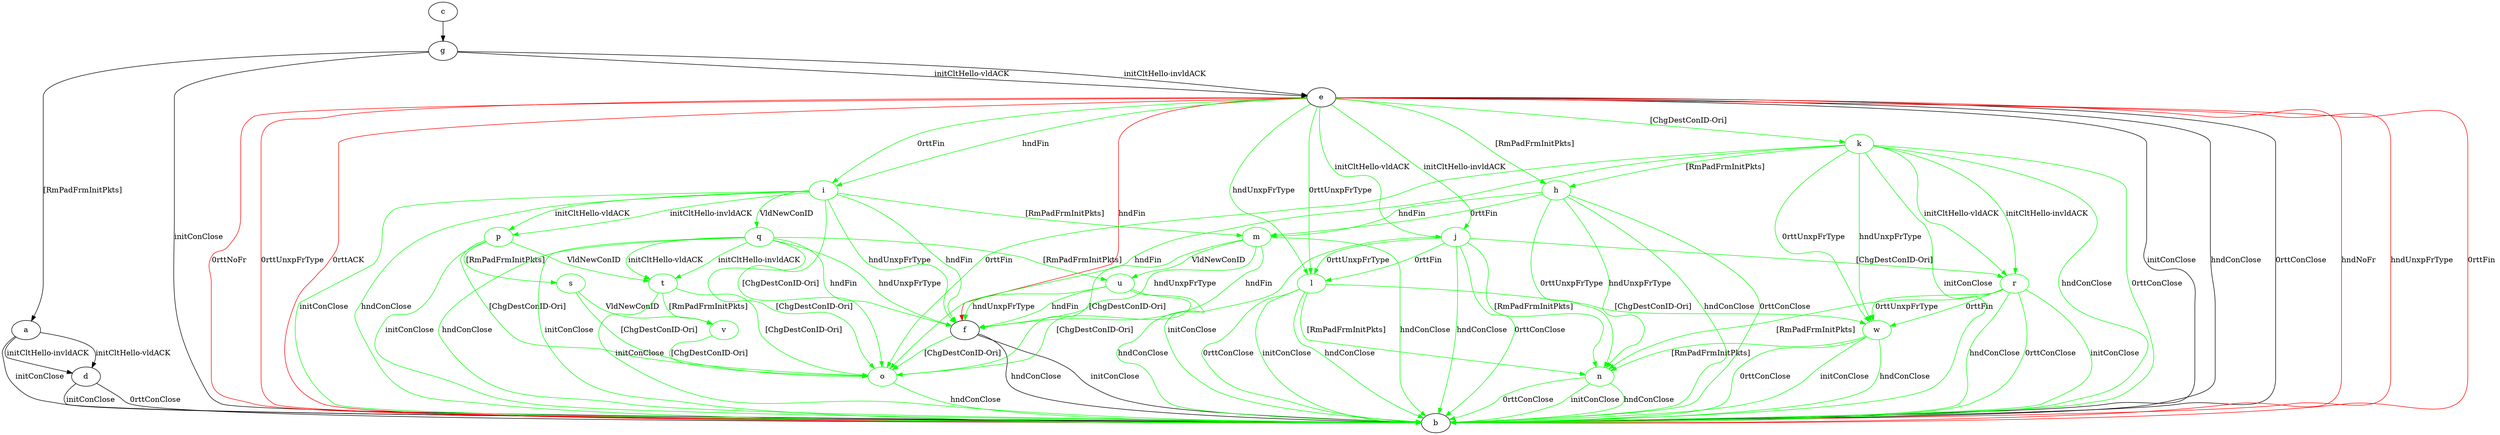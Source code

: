 digraph "" {
	a -> b	[key=0,
		label="initConClose "];
	a -> d	[key=0,
		label="initCltHello-vldACK "];
	a -> d	[key=1,
		label="initCltHello-invldACK "];
	c -> g	[key=0];
	d -> b	[key=0,
		label="initConClose "];
	d -> b	[key=1,
		label="0rttConClose "];
	e -> b	[key=0,
		label="initConClose "];
	e -> b	[key=1,
		label="hndConClose "];
	e -> b	[key=2,
		label="0rttConClose "];
	e -> b	[key=3,
		color=red,
		label="hndNoFr "];
	e -> b	[key=4,
		color=red,
		label="hndUnxpFrType "];
	e -> b	[key=5,
		color=red,
		label="0rttFin "];
	e -> b	[key=6,
		color=red,
		label="0rttNoFr "];
	e -> b	[key=7,
		color=red,
		label="0rttUnxpFrType "];
	e -> b	[key=8,
		color=red,
		label="0rttACK "];
	e -> f	[key=0,
		color=red,
		label="hndFin "];
	h	[color=green];
	e -> h	[key=0,
		color=green,
		label="[RmPadFrmInitPkts] "];
	i	[color=green];
	e -> i	[key=0,
		color=green,
		label="hndFin "];
	e -> i	[key=1,
		color=green,
		label="0rttFin "];
	j	[color=green];
	e -> j	[key=0,
		color=green,
		label="initCltHello-vldACK "];
	e -> j	[key=1,
		color=green,
		label="initCltHello-invldACK "];
	k	[color=green];
	e -> k	[key=0,
		color=green,
		label="[ChgDestConID-Ori] "];
	l	[color=green];
	e -> l	[key=0,
		color=green,
		label="hndUnxpFrType "];
	e -> l	[key=1,
		color=green,
		label="0rttUnxpFrType "];
	f -> b	[key=0,
		label="initConClose "];
	f -> b	[key=1,
		label="hndConClose "];
	o	[color=green];
	f -> o	[key=0,
		color=green,
		label="[ChgDestConID-Ori] "];
	g -> a	[key=0,
		label="[RmPadFrmInitPkts] "];
	g -> b	[key=0,
		label="initConClose "];
	g -> e	[key=0,
		label="initCltHello-vldACK "];
	g -> e	[key=1,
		label="initCltHello-invldACK "];
	h -> b	[key=0,
		color=green,
		label="hndConClose "];
	h -> b	[key=1,
		color=green,
		label="0rttConClose "];
	m	[color=green];
	h -> m	[key=0,
		color=green,
		label="hndFin "];
	h -> m	[key=1,
		color=green,
		label="0rttFin "];
	n	[color=green];
	h -> n	[key=0,
		color=green,
		label="hndUnxpFrType "];
	h -> n	[key=1,
		color=green,
		label="0rttUnxpFrType "];
	i -> b	[key=0,
		color=green,
		label="initConClose "];
	i -> b	[key=1,
		color=green,
		label="hndConClose "];
	i -> f	[key=0,
		color=green,
		label="hndFin "];
	i -> f	[key=1,
		color=green,
		label="hndUnxpFrType "];
	i -> m	[key=0,
		color=green,
		label="[RmPadFrmInitPkts] "];
	i -> o	[key=0,
		color=green,
		label="[ChgDestConID-Ori] "];
	p	[color=green];
	i -> p	[key=0,
		color=green,
		label="initCltHello-vldACK "];
	i -> p	[key=1,
		color=green,
		label="initCltHello-invldACK "];
	q	[color=green];
	i -> q	[key=0,
		color=green,
		label="VldNewConID "];
	j -> b	[key=0,
		color=green,
		label="initConClose "];
	j -> b	[key=1,
		color=green,
		label="hndConClose "];
	j -> b	[key=2,
		color=green,
		label="0rttConClose "];
	j -> l	[key=0,
		color=green,
		label="0rttFin "];
	j -> l	[key=1,
		color=green,
		label="0rttUnxpFrType "];
	j -> n	[key=0,
		color=green,
		label="[RmPadFrmInitPkts] "];
	r	[color=green];
	j -> r	[key=0,
		color=green,
		label="[ChgDestConID-Ori] "];
	k -> b	[key=0,
		color=green,
		label="initConClose "];
	k -> b	[key=1,
		color=green,
		label="hndConClose "];
	k -> b	[key=2,
		color=green,
		label="0rttConClose "];
	k -> h	[key=0,
		color=green,
		label="[RmPadFrmInitPkts] "];
	k -> o	[key=0,
		color=green,
		label="hndFin "];
	k -> o	[key=1,
		color=green,
		label="0rttFin "];
	k -> r	[key=0,
		color=green,
		label="initCltHello-vldACK "];
	k -> r	[key=1,
		color=green,
		label="initCltHello-invldACK "];
	w	[color=green];
	k -> w	[key=0,
		color=green,
		label="hndUnxpFrType "];
	k -> w	[key=1,
		color=green,
		label="0rttUnxpFrType "];
	l -> b	[key=0,
		color=green,
		label="initConClose "];
	l -> b	[key=1,
		color=green,
		label="hndConClose "];
	l -> b	[key=2,
		color=green,
		label="0rttConClose "];
	l -> n	[key=0,
		color=green,
		label="[RmPadFrmInitPkts] "];
	l -> w	[key=0,
		color=green,
		label="[ChgDestConID-Ori] "];
	m -> b	[key=0,
		color=green,
		label="hndConClose "];
	m -> f	[key=0,
		color=green,
		label="hndFin "];
	m -> f	[key=1,
		color=green,
		label="hndUnxpFrType "];
	m -> o	[key=0,
		color=green,
		label="[ChgDestConID-Ori] "];
	u	[color=green];
	m -> u	[key=0,
		color=green,
		label="VldNewConID "];
	n -> b	[key=0,
		color=green,
		label="initConClose "];
	n -> b	[key=1,
		color=green,
		label="hndConClose "];
	n -> b	[key=2,
		color=green,
		label="0rttConClose "];
	o -> b	[key=0,
		color=green,
		label="hndConClose "];
	p -> b	[key=0,
		color=green,
		label="initConClose "];
	p -> o	[key=0,
		color=green,
		label="[ChgDestConID-Ori] "];
	s	[color=green];
	p -> s	[key=0,
		color=green,
		label="[RmPadFrmInitPkts] "];
	t	[color=green];
	p -> t	[key=0,
		color=green,
		label="VldNewConID "];
	q -> b	[key=0,
		color=green,
		label="initConClose "];
	q -> b	[key=1,
		color=green,
		label="hndConClose "];
	q -> f	[key=0,
		color=green,
		label="hndFin "];
	q -> f	[key=1,
		color=green,
		label="hndUnxpFrType "];
	q -> o	[key=0,
		color=green,
		label="[ChgDestConID-Ori] "];
	q -> t	[key=0,
		color=green,
		label="initCltHello-vldACK "];
	q -> t	[key=1,
		color=green,
		label="initCltHello-invldACK "];
	q -> u	[key=0,
		color=green,
		label="[RmPadFrmInitPkts] "];
	r -> b	[key=0,
		color=green,
		label="initConClose "];
	r -> b	[key=1,
		color=green,
		label="hndConClose "];
	r -> b	[key=2,
		color=green,
		label="0rttConClose "];
	r -> n	[key=0,
		color=green,
		label="[RmPadFrmInitPkts] "];
	r -> w	[key=0,
		color=green,
		label="0rttFin "];
	r -> w	[key=1,
		color=green,
		label="0rttUnxpFrType "];
	s -> o	[key=0,
		color=green,
		label="[ChgDestConID-Ori] "];
	v	[color=green];
	s -> v	[key=0,
		color=green,
		label="VldNewConID "];
	t -> b	[key=0,
		color=green,
		label="initConClose "];
	t -> o	[key=0,
		color=green,
		label="[ChgDestConID-Ori] "];
	t -> v	[key=0,
		color=green,
		label="[RmPadFrmInitPkts] "];
	u -> b	[key=0,
		color=green,
		label="hndConClose "];
	u -> f	[key=0,
		color=green,
		label="hndFin "];
	u -> f	[key=1,
		color=green,
		label="hndUnxpFrType "];
	u -> o	[key=0,
		color=green,
		label="[ChgDestConID-Ori] "];
	v -> o	[key=0,
		color=green,
		label="[ChgDestConID-Ori] "];
	w -> b	[key=0,
		color=green,
		label="initConClose "];
	w -> b	[key=1,
		color=green,
		label="hndConClose "];
	w -> b	[key=2,
		color=green,
		label="0rttConClose "];
	w -> n	[key=0,
		color=green,
		label="[RmPadFrmInitPkts] "];
}
